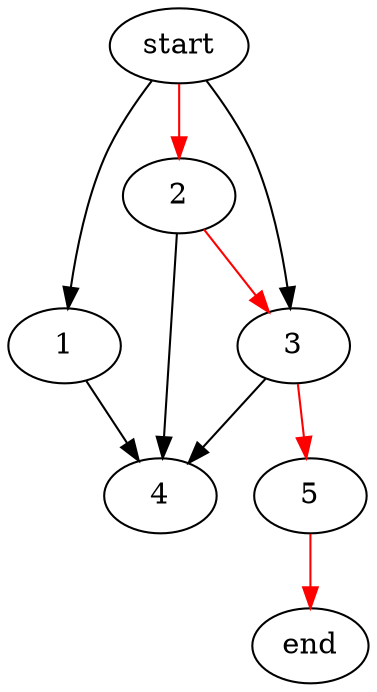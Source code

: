 digraph myGraph {
	1 -> 4
	2 -> 3 [color = red]
	2 -> 4
	3 -> 4
	3 -> 5 [color = red]
	5 -> end [color = red]
	start -> 1
	start -> 2 [color = red]
	start -> 3
}